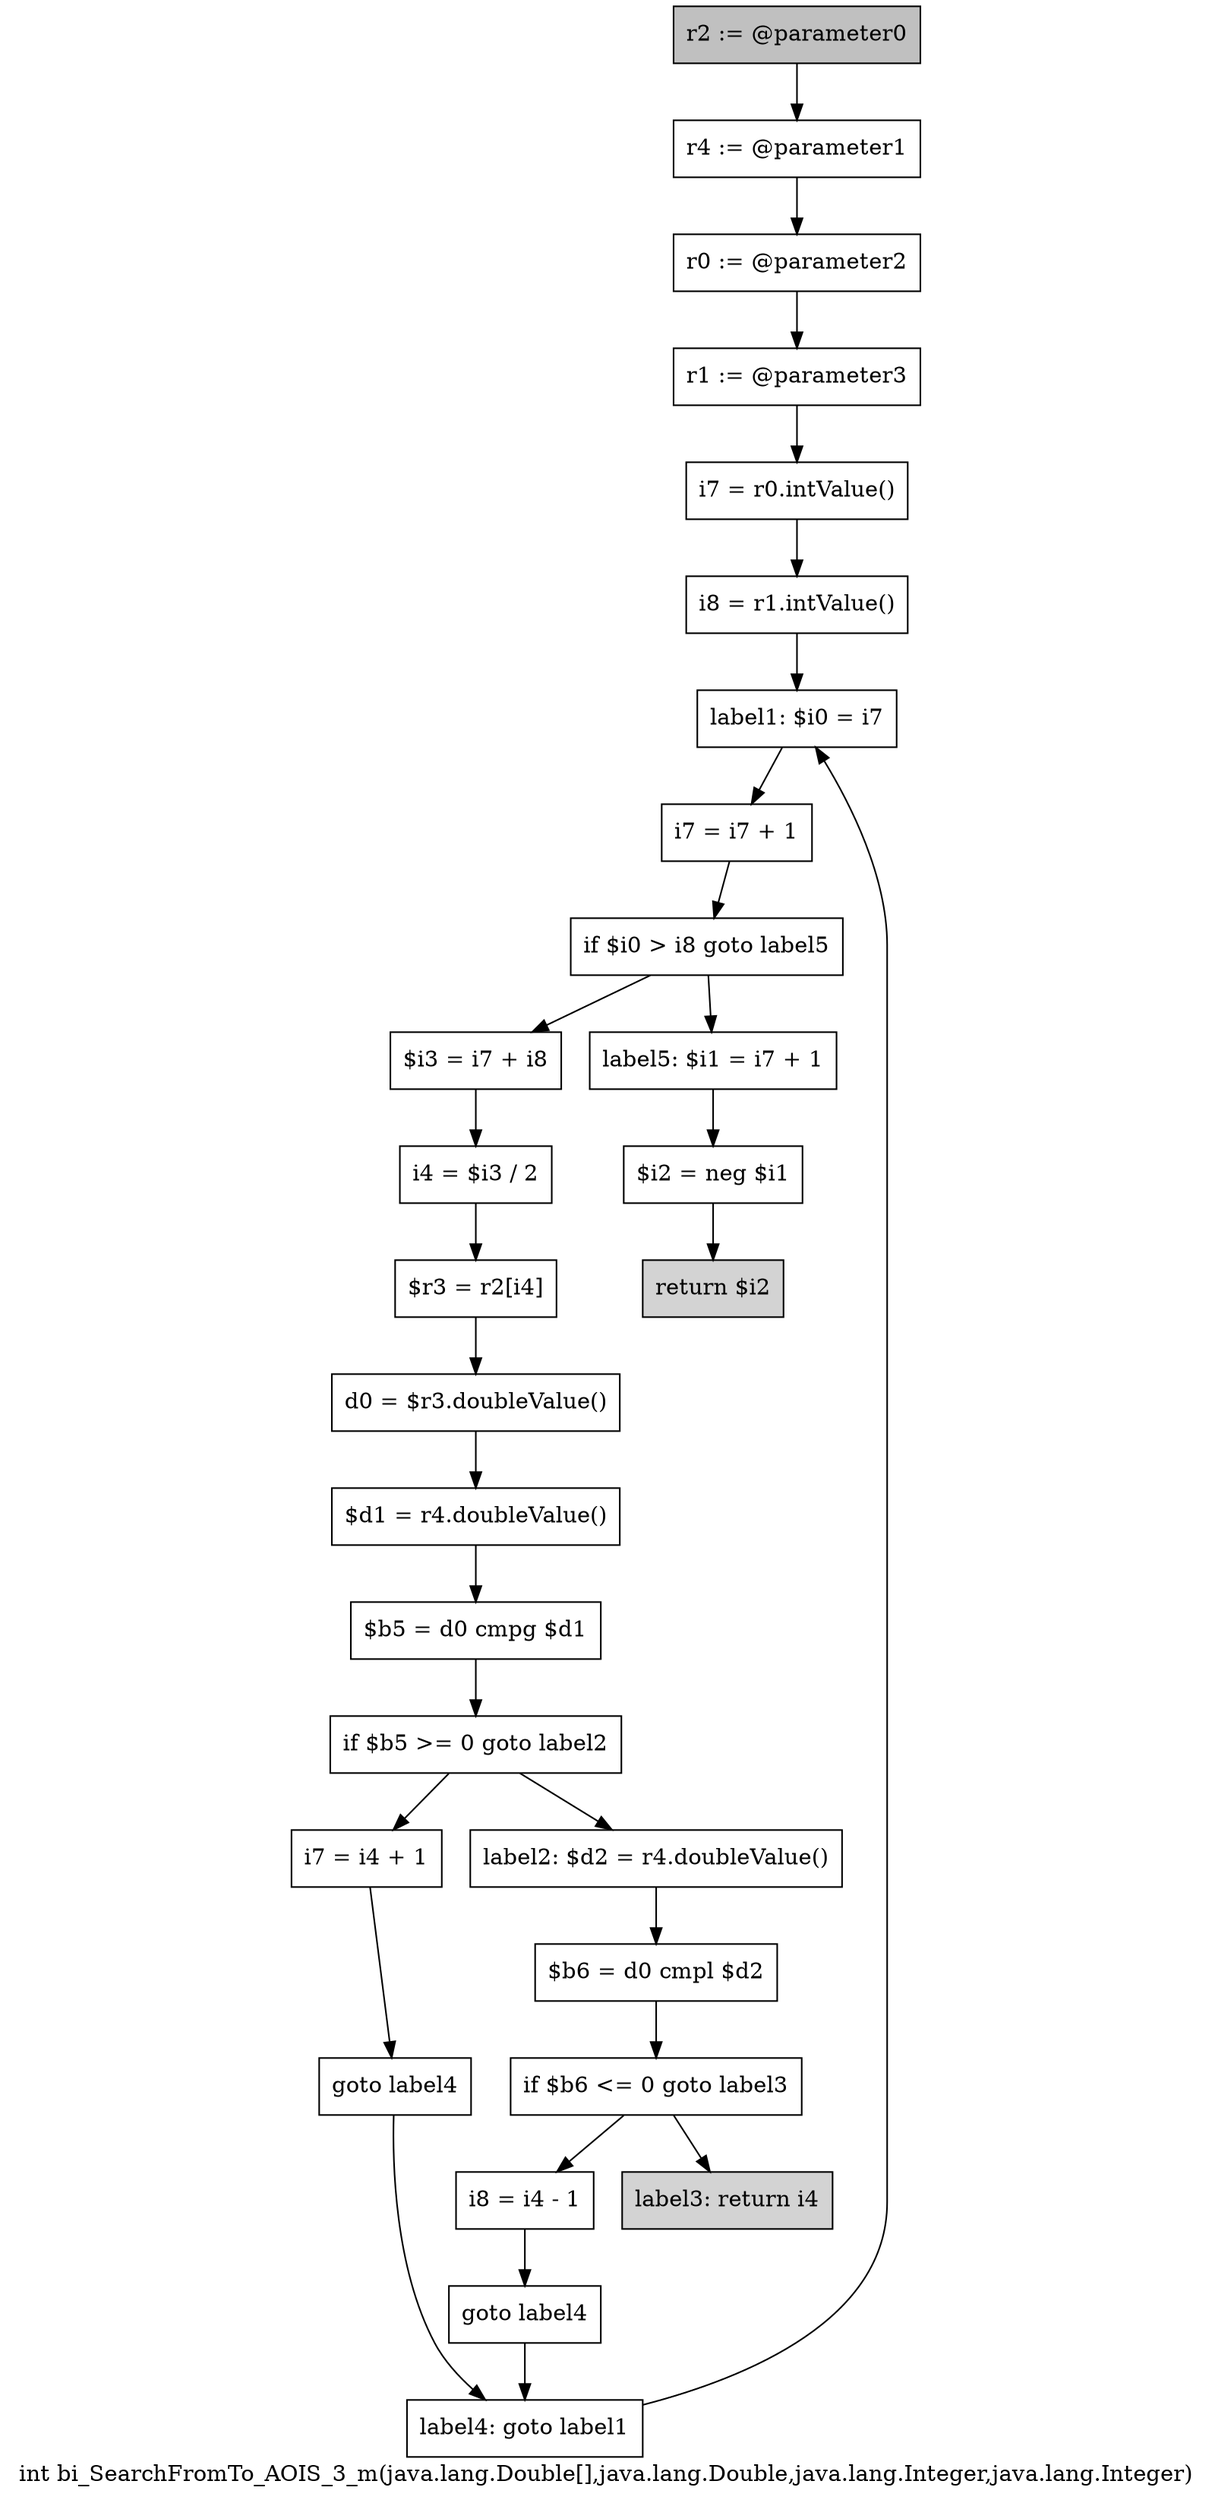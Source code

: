 digraph "int bi_SearchFromTo_AOIS_3_m(java.lang.Double[],java.lang.Double,java.lang.Integer,java.lang.Integer)" {
    label="int bi_SearchFromTo_AOIS_3_m(java.lang.Double[],java.lang.Double,java.lang.Integer,java.lang.Integer)";
    node [shape=box];
    "0" [style=filled,fillcolor=gray,label="r2 := @parameter0",];
    "1" [label="r4 := @parameter1",];
    "0"->"1";
    "2" [label="r0 := @parameter2",];
    "1"->"2";
    "3" [label="r1 := @parameter3",];
    "2"->"3";
    "4" [label="i7 = r0.intValue()",];
    "3"->"4";
    "5" [label="i8 = r1.intValue()",];
    "4"->"5";
    "6" [label="label1: $i0 = i7",];
    "5"->"6";
    "7" [label="i7 = i7 + 1",];
    "6"->"7";
    "8" [label="if $i0 > i8 goto label5",];
    "7"->"8";
    "9" [label="$i3 = i7 + i8",];
    "8"->"9";
    "25" [label="label5: $i1 = i7 + 1",];
    "8"->"25";
    "10" [label="i4 = $i3 / 2",];
    "9"->"10";
    "11" [label="$r3 = r2[i4]",];
    "10"->"11";
    "12" [label="d0 = $r3.doubleValue()",];
    "11"->"12";
    "13" [label="$d1 = r4.doubleValue()",];
    "12"->"13";
    "14" [label="$b5 = d0 cmpg $d1",];
    "13"->"14";
    "15" [label="if $b5 >= 0 goto label2",];
    "14"->"15";
    "16" [label="i7 = i4 + 1",];
    "15"->"16";
    "18" [label="label2: $d2 = r4.doubleValue()",];
    "15"->"18";
    "17" [label="goto label4",];
    "16"->"17";
    "24" [label="label4: goto label1",];
    "17"->"24";
    "19" [label="$b6 = d0 cmpl $d2",];
    "18"->"19";
    "20" [label="if $b6 <= 0 goto label3",];
    "19"->"20";
    "21" [label="i8 = i4 - 1",];
    "20"->"21";
    "23" [style=filled,fillcolor=lightgray,label="label3: return i4",];
    "20"->"23";
    "22" [label="goto label4",];
    "21"->"22";
    "22"->"24";
    "24"->"6";
    "26" [label="$i2 = neg $i1",];
    "25"->"26";
    "27" [style=filled,fillcolor=lightgray,label="return $i2",];
    "26"->"27";
}
